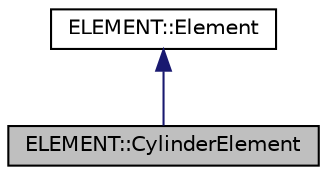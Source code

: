 digraph "ELEMENT::CylinderElement"
{
 // LATEX_PDF_SIZE
  edge [fontname="Helvetica",fontsize="10",labelfontname="Helvetica",labelfontsize="10"];
  node [fontname="Helvetica",fontsize="10",shape=record];
  Node1 [label="ELEMENT::CylinderElement",height=0.2,width=0.4,color="black", fillcolor="grey75", style="filled", fontcolor="black",tooltip="Cylindrical element concrete subclass."];
  Node2 -> Node1 [dir="back",color="midnightblue",fontsize="10",style="solid"];
  Node2 [label="ELEMENT::Element",height=0.2,width=0.4,color="black", fillcolor="white", style="filled",URL="$classELEMENT_1_1Element.html",tooltip="Abstract class for a Fiala element."];
}
